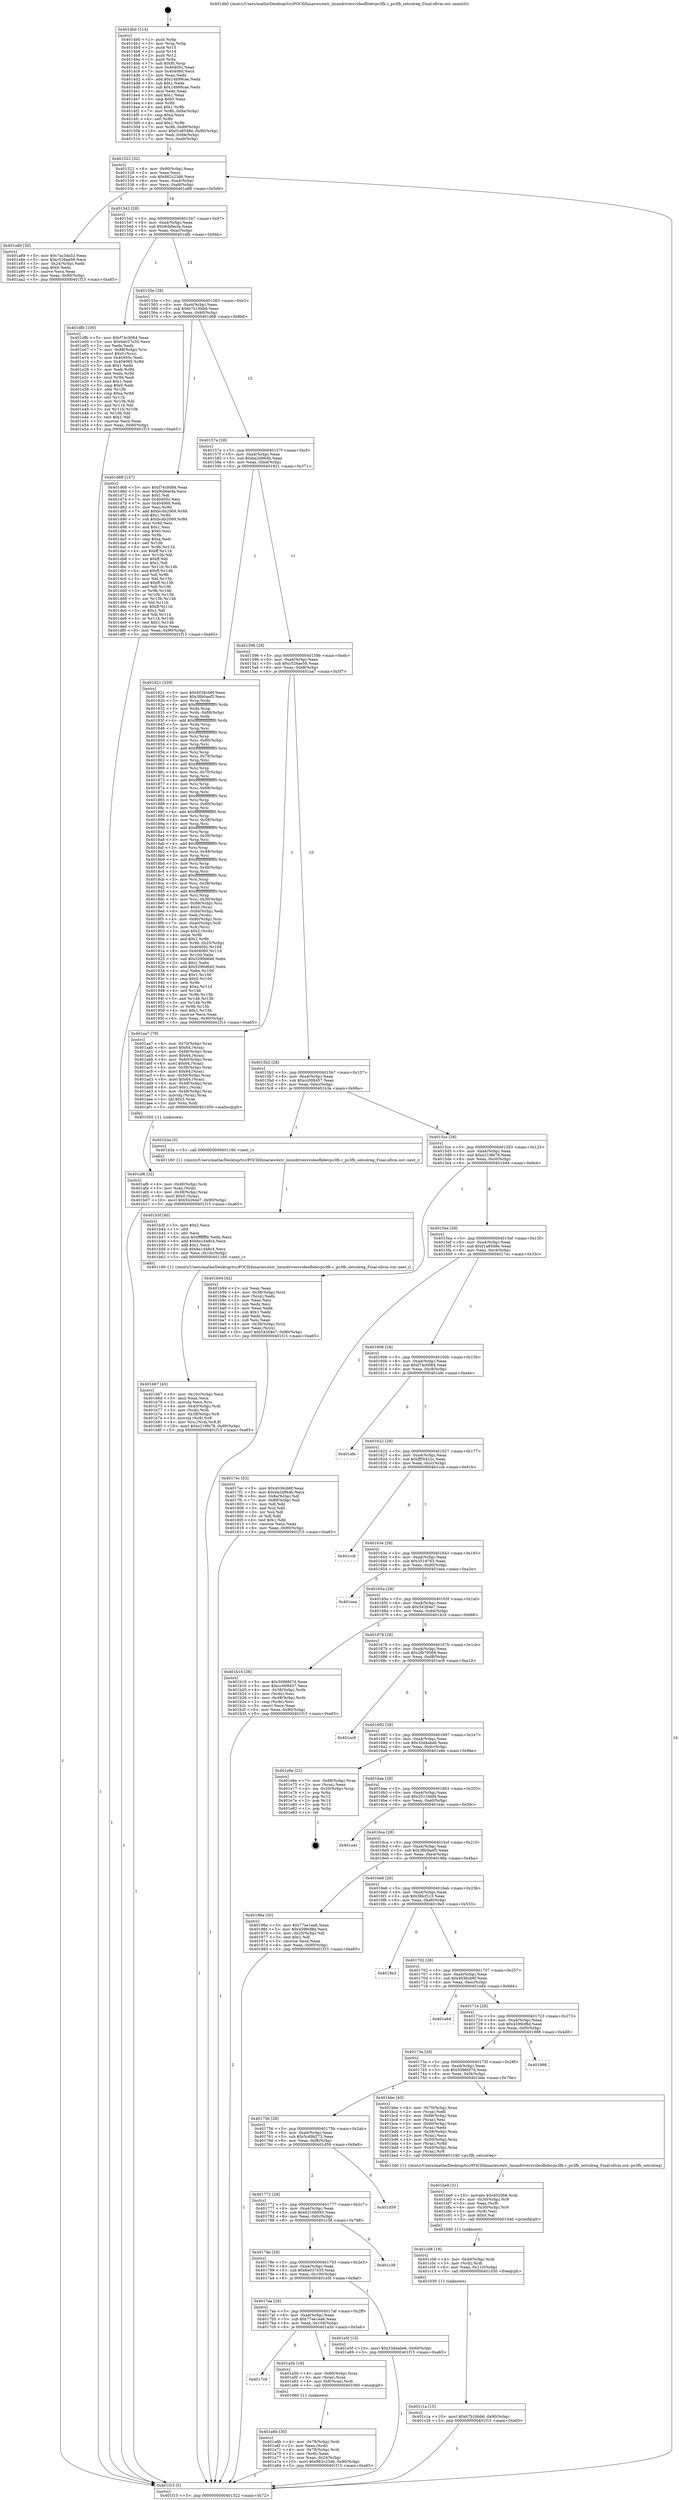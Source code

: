 digraph "0x4014b0" {
  label = "0x4014b0 (/mnt/c/Users/mathe/Desktop/tcc/POCII/binaries/extr_linuxdriversvideofbdevps3fb.c_ps3fb_setcolreg_Final-ollvm.out::main(0))"
  labelloc = "t"
  node[shape=record]

  Entry [label="",width=0.3,height=0.3,shape=circle,fillcolor=black,style=filled]
  "0x401522" [label="{
     0x401522 [32]\l
     | [instrs]\l
     &nbsp;&nbsp;0x401522 \<+6\>: mov -0x90(%rbp),%eax\l
     &nbsp;&nbsp;0x401528 \<+2\>: mov %eax,%ecx\l
     &nbsp;&nbsp;0x40152a \<+6\>: sub $0x862c23d6,%ecx\l
     &nbsp;&nbsp;0x401530 \<+6\>: mov %eax,-0xa4(%rbp)\l
     &nbsp;&nbsp;0x401536 \<+6\>: mov %ecx,-0xa8(%rbp)\l
     &nbsp;&nbsp;0x40153c \<+6\>: je 0000000000401a89 \<main+0x5d9\>\l
  }"]
  "0x401a89" [label="{
     0x401a89 [30]\l
     | [instrs]\l
     &nbsp;&nbsp;0x401a89 \<+5\>: mov $0x7ac3da53,%eax\l
     &nbsp;&nbsp;0x401a8e \<+5\>: mov $0xc526ae58,%ecx\l
     &nbsp;&nbsp;0x401a93 \<+3\>: mov -0x24(%rbp),%edx\l
     &nbsp;&nbsp;0x401a96 \<+3\>: cmp $0x0,%edx\l
     &nbsp;&nbsp;0x401a99 \<+3\>: cmove %ecx,%eax\l
     &nbsp;&nbsp;0x401a9c \<+6\>: mov %eax,-0x90(%rbp)\l
     &nbsp;&nbsp;0x401aa2 \<+5\>: jmp 0000000000401f15 \<main+0xa65\>\l
  }"]
  "0x401542" [label="{
     0x401542 [28]\l
     | [instrs]\l
     &nbsp;&nbsp;0x401542 \<+5\>: jmp 0000000000401547 \<main+0x97\>\l
     &nbsp;&nbsp;0x401547 \<+6\>: mov -0xa4(%rbp),%eax\l
     &nbsp;&nbsp;0x40154d \<+5\>: sub $0x9cb6ecfa,%eax\l
     &nbsp;&nbsp;0x401552 \<+6\>: mov %eax,-0xac(%rbp)\l
     &nbsp;&nbsp;0x401558 \<+6\>: je 0000000000401dfb \<main+0x94b\>\l
  }"]
  Exit [label="",width=0.3,height=0.3,shape=circle,fillcolor=black,style=filled,peripheries=2]
  "0x401dfb" [label="{
     0x401dfb [100]\l
     | [instrs]\l
     &nbsp;&nbsp;0x401dfb \<+5\>: mov $0xf74c0084,%eax\l
     &nbsp;&nbsp;0x401e00 \<+5\>: mov $0x6e037e35,%ecx\l
     &nbsp;&nbsp;0x401e05 \<+2\>: xor %edx,%edx\l
     &nbsp;&nbsp;0x401e07 \<+7\>: mov -0x88(%rbp),%rsi\l
     &nbsp;&nbsp;0x401e0e \<+6\>: movl $0x0,(%rsi)\l
     &nbsp;&nbsp;0x401e14 \<+7\>: mov 0x40405c,%edi\l
     &nbsp;&nbsp;0x401e1b \<+8\>: mov 0x404060,%r8d\l
     &nbsp;&nbsp;0x401e23 \<+3\>: sub $0x1,%edx\l
     &nbsp;&nbsp;0x401e26 \<+3\>: mov %edi,%r9d\l
     &nbsp;&nbsp;0x401e29 \<+3\>: add %edx,%r9d\l
     &nbsp;&nbsp;0x401e2c \<+4\>: imul %r9d,%edi\l
     &nbsp;&nbsp;0x401e30 \<+3\>: and $0x1,%edi\l
     &nbsp;&nbsp;0x401e33 \<+3\>: cmp $0x0,%edi\l
     &nbsp;&nbsp;0x401e36 \<+4\>: sete %r10b\l
     &nbsp;&nbsp;0x401e3a \<+4\>: cmp $0xa,%r8d\l
     &nbsp;&nbsp;0x401e3e \<+4\>: setl %r11b\l
     &nbsp;&nbsp;0x401e42 \<+3\>: mov %r10b,%bl\l
     &nbsp;&nbsp;0x401e45 \<+3\>: and %r11b,%bl\l
     &nbsp;&nbsp;0x401e48 \<+3\>: xor %r11b,%r10b\l
     &nbsp;&nbsp;0x401e4b \<+3\>: or %r10b,%bl\l
     &nbsp;&nbsp;0x401e4e \<+3\>: test $0x1,%bl\l
     &nbsp;&nbsp;0x401e51 \<+3\>: cmovne %ecx,%eax\l
     &nbsp;&nbsp;0x401e54 \<+6\>: mov %eax,-0x90(%rbp)\l
     &nbsp;&nbsp;0x401e5a \<+5\>: jmp 0000000000401f15 \<main+0xa65\>\l
  }"]
  "0x40155e" [label="{
     0x40155e [28]\l
     | [instrs]\l
     &nbsp;&nbsp;0x40155e \<+5\>: jmp 0000000000401563 \<main+0xb3\>\l
     &nbsp;&nbsp;0x401563 \<+6\>: mov -0xa4(%rbp),%eax\l
     &nbsp;&nbsp;0x401569 \<+5\>: sub $0xb7b16bb6,%eax\l
     &nbsp;&nbsp;0x40156e \<+6\>: mov %eax,-0xb0(%rbp)\l
     &nbsp;&nbsp;0x401574 \<+6\>: je 0000000000401d68 \<main+0x8b8\>\l
  }"]
  "0x401c1a" [label="{
     0x401c1a [15]\l
     | [instrs]\l
     &nbsp;&nbsp;0x401c1a \<+10\>: movl $0xb7b16bb6,-0x90(%rbp)\l
     &nbsp;&nbsp;0x401c24 \<+5\>: jmp 0000000000401f15 \<main+0xa65\>\l
  }"]
  "0x401d68" [label="{
     0x401d68 [147]\l
     | [instrs]\l
     &nbsp;&nbsp;0x401d68 \<+5\>: mov $0xf74c0084,%eax\l
     &nbsp;&nbsp;0x401d6d \<+5\>: mov $0x9cb6ecfa,%ecx\l
     &nbsp;&nbsp;0x401d72 \<+2\>: mov $0x1,%dl\l
     &nbsp;&nbsp;0x401d74 \<+7\>: mov 0x40405c,%esi\l
     &nbsp;&nbsp;0x401d7b \<+7\>: mov 0x404060,%edi\l
     &nbsp;&nbsp;0x401d82 \<+3\>: mov %esi,%r8d\l
     &nbsp;&nbsp;0x401d85 \<+7\>: add $0xbc4b2069,%r8d\l
     &nbsp;&nbsp;0x401d8c \<+4\>: sub $0x1,%r8d\l
     &nbsp;&nbsp;0x401d90 \<+7\>: sub $0xbc4b2069,%r8d\l
     &nbsp;&nbsp;0x401d97 \<+4\>: imul %r8d,%esi\l
     &nbsp;&nbsp;0x401d9b \<+3\>: and $0x1,%esi\l
     &nbsp;&nbsp;0x401d9e \<+3\>: cmp $0x0,%esi\l
     &nbsp;&nbsp;0x401da1 \<+4\>: sete %r9b\l
     &nbsp;&nbsp;0x401da5 \<+3\>: cmp $0xa,%edi\l
     &nbsp;&nbsp;0x401da8 \<+4\>: setl %r10b\l
     &nbsp;&nbsp;0x401dac \<+3\>: mov %r9b,%r11b\l
     &nbsp;&nbsp;0x401daf \<+4\>: xor $0xff,%r11b\l
     &nbsp;&nbsp;0x401db3 \<+3\>: mov %r10b,%bl\l
     &nbsp;&nbsp;0x401db6 \<+3\>: xor $0xff,%bl\l
     &nbsp;&nbsp;0x401db9 \<+3\>: xor $0x1,%dl\l
     &nbsp;&nbsp;0x401dbc \<+3\>: mov %r11b,%r14b\l
     &nbsp;&nbsp;0x401dbf \<+4\>: and $0xff,%r14b\l
     &nbsp;&nbsp;0x401dc3 \<+3\>: and %dl,%r9b\l
     &nbsp;&nbsp;0x401dc6 \<+3\>: mov %bl,%r15b\l
     &nbsp;&nbsp;0x401dc9 \<+4\>: and $0xff,%r15b\l
     &nbsp;&nbsp;0x401dcd \<+3\>: and %dl,%r10b\l
     &nbsp;&nbsp;0x401dd0 \<+3\>: or %r9b,%r14b\l
     &nbsp;&nbsp;0x401dd3 \<+3\>: or %r10b,%r15b\l
     &nbsp;&nbsp;0x401dd6 \<+3\>: xor %r15b,%r14b\l
     &nbsp;&nbsp;0x401dd9 \<+3\>: or %bl,%r11b\l
     &nbsp;&nbsp;0x401ddc \<+4\>: xor $0xff,%r11b\l
     &nbsp;&nbsp;0x401de0 \<+3\>: or $0x1,%dl\l
     &nbsp;&nbsp;0x401de3 \<+3\>: and %dl,%r11b\l
     &nbsp;&nbsp;0x401de6 \<+3\>: or %r11b,%r14b\l
     &nbsp;&nbsp;0x401de9 \<+4\>: test $0x1,%r14b\l
     &nbsp;&nbsp;0x401ded \<+3\>: cmovne %ecx,%eax\l
     &nbsp;&nbsp;0x401df0 \<+6\>: mov %eax,-0x90(%rbp)\l
     &nbsp;&nbsp;0x401df6 \<+5\>: jmp 0000000000401f15 \<main+0xa65\>\l
  }"]
  "0x40157a" [label="{
     0x40157a [28]\l
     | [instrs]\l
     &nbsp;&nbsp;0x40157a \<+5\>: jmp 000000000040157f \<main+0xcf\>\l
     &nbsp;&nbsp;0x40157f \<+6\>: mov -0xa4(%rbp),%eax\l
     &nbsp;&nbsp;0x401585 \<+5\>: sub $0xba2d964b,%eax\l
     &nbsp;&nbsp;0x40158a \<+6\>: mov %eax,-0xb4(%rbp)\l
     &nbsp;&nbsp;0x401590 \<+6\>: je 0000000000401821 \<main+0x371\>\l
  }"]
  "0x401c08" [label="{
     0x401c08 [18]\l
     | [instrs]\l
     &nbsp;&nbsp;0x401c08 \<+4\>: mov -0x40(%rbp),%rdi\l
     &nbsp;&nbsp;0x401c0c \<+3\>: mov (%rdi),%rdi\l
     &nbsp;&nbsp;0x401c0f \<+6\>: mov %eax,-0x110(%rbp)\l
     &nbsp;&nbsp;0x401c15 \<+5\>: call 0000000000401030 \<free@plt\>\l
     | [calls]\l
     &nbsp;&nbsp;0x401030 \{1\} (unknown)\l
  }"]
  "0x401821" [label="{
     0x401821 [329]\l
     | [instrs]\l
     &nbsp;&nbsp;0x401821 \<+5\>: mov $0x4036cb6f,%eax\l
     &nbsp;&nbsp;0x401826 \<+5\>: mov $0x38b0aef5,%ecx\l
     &nbsp;&nbsp;0x40182b \<+3\>: mov %rsp,%rdx\l
     &nbsp;&nbsp;0x40182e \<+4\>: add $0xfffffffffffffff0,%rdx\l
     &nbsp;&nbsp;0x401832 \<+3\>: mov %rdx,%rsp\l
     &nbsp;&nbsp;0x401835 \<+7\>: mov %rdx,-0x88(%rbp)\l
     &nbsp;&nbsp;0x40183c \<+3\>: mov %rsp,%rdx\l
     &nbsp;&nbsp;0x40183f \<+4\>: add $0xfffffffffffffff0,%rdx\l
     &nbsp;&nbsp;0x401843 \<+3\>: mov %rdx,%rsp\l
     &nbsp;&nbsp;0x401846 \<+3\>: mov %rsp,%rsi\l
     &nbsp;&nbsp;0x401849 \<+4\>: add $0xfffffffffffffff0,%rsi\l
     &nbsp;&nbsp;0x40184d \<+3\>: mov %rsi,%rsp\l
     &nbsp;&nbsp;0x401850 \<+4\>: mov %rsi,-0x80(%rbp)\l
     &nbsp;&nbsp;0x401854 \<+3\>: mov %rsp,%rsi\l
     &nbsp;&nbsp;0x401857 \<+4\>: add $0xfffffffffffffff0,%rsi\l
     &nbsp;&nbsp;0x40185b \<+3\>: mov %rsi,%rsp\l
     &nbsp;&nbsp;0x40185e \<+4\>: mov %rsi,-0x78(%rbp)\l
     &nbsp;&nbsp;0x401862 \<+3\>: mov %rsp,%rsi\l
     &nbsp;&nbsp;0x401865 \<+4\>: add $0xfffffffffffffff0,%rsi\l
     &nbsp;&nbsp;0x401869 \<+3\>: mov %rsi,%rsp\l
     &nbsp;&nbsp;0x40186c \<+4\>: mov %rsi,-0x70(%rbp)\l
     &nbsp;&nbsp;0x401870 \<+3\>: mov %rsp,%rsi\l
     &nbsp;&nbsp;0x401873 \<+4\>: add $0xfffffffffffffff0,%rsi\l
     &nbsp;&nbsp;0x401877 \<+3\>: mov %rsi,%rsp\l
     &nbsp;&nbsp;0x40187a \<+4\>: mov %rsi,-0x68(%rbp)\l
     &nbsp;&nbsp;0x40187e \<+3\>: mov %rsp,%rsi\l
     &nbsp;&nbsp;0x401881 \<+4\>: add $0xfffffffffffffff0,%rsi\l
     &nbsp;&nbsp;0x401885 \<+3\>: mov %rsi,%rsp\l
     &nbsp;&nbsp;0x401888 \<+4\>: mov %rsi,-0x60(%rbp)\l
     &nbsp;&nbsp;0x40188c \<+3\>: mov %rsp,%rsi\l
     &nbsp;&nbsp;0x40188f \<+4\>: add $0xfffffffffffffff0,%rsi\l
     &nbsp;&nbsp;0x401893 \<+3\>: mov %rsi,%rsp\l
     &nbsp;&nbsp;0x401896 \<+4\>: mov %rsi,-0x58(%rbp)\l
     &nbsp;&nbsp;0x40189a \<+3\>: mov %rsp,%rsi\l
     &nbsp;&nbsp;0x40189d \<+4\>: add $0xfffffffffffffff0,%rsi\l
     &nbsp;&nbsp;0x4018a1 \<+3\>: mov %rsi,%rsp\l
     &nbsp;&nbsp;0x4018a4 \<+4\>: mov %rsi,-0x50(%rbp)\l
     &nbsp;&nbsp;0x4018a8 \<+3\>: mov %rsp,%rsi\l
     &nbsp;&nbsp;0x4018ab \<+4\>: add $0xfffffffffffffff0,%rsi\l
     &nbsp;&nbsp;0x4018af \<+3\>: mov %rsi,%rsp\l
     &nbsp;&nbsp;0x4018b2 \<+4\>: mov %rsi,-0x48(%rbp)\l
     &nbsp;&nbsp;0x4018b6 \<+3\>: mov %rsp,%rsi\l
     &nbsp;&nbsp;0x4018b9 \<+4\>: add $0xfffffffffffffff0,%rsi\l
     &nbsp;&nbsp;0x4018bd \<+3\>: mov %rsi,%rsp\l
     &nbsp;&nbsp;0x4018c0 \<+4\>: mov %rsi,-0x40(%rbp)\l
     &nbsp;&nbsp;0x4018c4 \<+3\>: mov %rsp,%rsi\l
     &nbsp;&nbsp;0x4018c7 \<+4\>: add $0xfffffffffffffff0,%rsi\l
     &nbsp;&nbsp;0x4018cb \<+3\>: mov %rsi,%rsp\l
     &nbsp;&nbsp;0x4018ce \<+4\>: mov %rsi,-0x38(%rbp)\l
     &nbsp;&nbsp;0x4018d2 \<+3\>: mov %rsp,%rsi\l
     &nbsp;&nbsp;0x4018d5 \<+4\>: add $0xfffffffffffffff0,%rsi\l
     &nbsp;&nbsp;0x4018d9 \<+3\>: mov %rsi,%rsp\l
     &nbsp;&nbsp;0x4018dc \<+4\>: mov %rsi,-0x30(%rbp)\l
     &nbsp;&nbsp;0x4018e0 \<+7\>: mov -0x88(%rbp),%rsi\l
     &nbsp;&nbsp;0x4018e7 \<+6\>: movl $0x0,(%rsi)\l
     &nbsp;&nbsp;0x4018ed \<+6\>: mov -0x94(%rbp),%edi\l
     &nbsp;&nbsp;0x4018f3 \<+2\>: mov %edi,(%rdx)\l
     &nbsp;&nbsp;0x4018f5 \<+4\>: mov -0x80(%rbp),%rsi\l
     &nbsp;&nbsp;0x4018f9 \<+7\>: mov -0xa0(%rbp),%r8\l
     &nbsp;&nbsp;0x401900 \<+3\>: mov %r8,(%rsi)\l
     &nbsp;&nbsp;0x401903 \<+3\>: cmpl $0x2,(%rdx)\l
     &nbsp;&nbsp;0x401906 \<+4\>: setne %r9b\l
     &nbsp;&nbsp;0x40190a \<+4\>: and $0x1,%r9b\l
     &nbsp;&nbsp;0x40190e \<+4\>: mov %r9b,-0x25(%rbp)\l
     &nbsp;&nbsp;0x401912 \<+8\>: mov 0x40405c,%r10d\l
     &nbsp;&nbsp;0x40191a \<+8\>: mov 0x404060,%r11d\l
     &nbsp;&nbsp;0x401922 \<+3\>: mov %r10d,%ebx\l
     &nbsp;&nbsp;0x401925 \<+6\>: sub $0x5290d640,%ebx\l
     &nbsp;&nbsp;0x40192b \<+3\>: sub $0x1,%ebx\l
     &nbsp;&nbsp;0x40192e \<+6\>: add $0x5290d640,%ebx\l
     &nbsp;&nbsp;0x401934 \<+4\>: imul %ebx,%r10d\l
     &nbsp;&nbsp;0x401938 \<+4\>: and $0x1,%r10d\l
     &nbsp;&nbsp;0x40193c \<+4\>: cmp $0x0,%r10d\l
     &nbsp;&nbsp;0x401940 \<+4\>: sete %r9b\l
     &nbsp;&nbsp;0x401944 \<+4\>: cmp $0xa,%r11d\l
     &nbsp;&nbsp;0x401948 \<+4\>: setl %r14b\l
     &nbsp;&nbsp;0x40194c \<+3\>: mov %r9b,%r15b\l
     &nbsp;&nbsp;0x40194f \<+3\>: and %r14b,%r15b\l
     &nbsp;&nbsp;0x401952 \<+3\>: xor %r14b,%r9b\l
     &nbsp;&nbsp;0x401955 \<+3\>: or %r9b,%r15b\l
     &nbsp;&nbsp;0x401958 \<+4\>: test $0x1,%r15b\l
     &nbsp;&nbsp;0x40195c \<+3\>: cmovne %ecx,%eax\l
     &nbsp;&nbsp;0x40195f \<+6\>: mov %eax,-0x90(%rbp)\l
     &nbsp;&nbsp;0x401965 \<+5\>: jmp 0000000000401f15 \<main+0xa65\>\l
  }"]
  "0x401596" [label="{
     0x401596 [28]\l
     | [instrs]\l
     &nbsp;&nbsp;0x401596 \<+5\>: jmp 000000000040159b \<main+0xeb\>\l
     &nbsp;&nbsp;0x40159b \<+6\>: mov -0xa4(%rbp),%eax\l
     &nbsp;&nbsp;0x4015a1 \<+5\>: sub $0xc526ae58,%eax\l
     &nbsp;&nbsp;0x4015a6 \<+6\>: mov %eax,-0xb8(%rbp)\l
     &nbsp;&nbsp;0x4015ac \<+6\>: je 0000000000401aa7 \<main+0x5f7\>\l
  }"]
  "0x401be9" [label="{
     0x401be9 [31]\l
     | [instrs]\l
     &nbsp;&nbsp;0x401be9 \<+10\>: movabs $0x4020b6,%rdi\l
     &nbsp;&nbsp;0x401bf3 \<+4\>: mov -0x30(%rbp),%r9\l
     &nbsp;&nbsp;0x401bf7 \<+3\>: mov %eax,(%r9)\l
     &nbsp;&nbsp;0x401bfa \<+4\>: mov -0x30(%rbp),%r9\l
     &nbsp;&nbsp;0x401bfe \<+3\>: mov (%r9),%esi\l
     &nbsp;&nbsp;0x401c01 \<+2\>: mov $0x0,%al\l
     &nbsp;&nbsp;0x401c03 \<+5\>: call 0000000000401040 \<printf@plt\>\l
     | [calls]\l
     &nbsp;&nbsp;0x401040 \{1\} (unknown)\l
  }"]
  "0x401aa7" [label="{
     0x401aa7 [79]\l
     | [instrs]\l
     &nbsp;&nbsp;0x401aa7 \<+4\>: mov -0x70(%rbp),%rax\l
     &nbsp;&nbsp;0x401aab \<+6\>: movl $0x64,(%rax)\l
     &nbsp;&nbsp;0x401ab1 \<+4\>: mov -0x68(%rbp),%rax\l
     &nbsp;&nbsp;0x401ab5 \<+6\>: movl $0x64,(%rax)\l
     &nbsp;&nbsp;0x401abb \<+4\>: mov -0x60(%rbp),%rax\l
     &nbsp;&nbsp;0x401abf \<+6\>: movl $0x64,(%rax)\l
     &nbsp;&nbsp;0x401ac5 \<+4\>: mov -0x58(%rbp),%rax\l
     &nbsp;&nbsp;0x401ac9 \<+6\>: movl $0x64,(%rax)\l
     &nbsp;&nbsp;0x401acf \<+4\>: mov -0x50(%rbp),%rax\l
     &nbsp;&nbsp;0x401ad3 \<+6\>: movl $0x64,(%rax)\l
     &nbsp;&nbsp;0x401ad9 \<+4\>: mov -0x48(%rbp),%rax\l
     &nbsp;&nbsp;0x401add \<+6\>: movl $0x1,(%rax)\l
     &nbsp;&nbsp;0x401ae3 \<+4\>: mov -0x48(%rbp),%rax\l
     &nbsp;&nbsp;0x401ae7 \<+3\>: movslq (%rax),%rax\l
     &nbsp;&nbsp;0x401aea \<+4\>: shl $0x3,%rax\l
     &nbsp;&nbsp;0x401aee \<+3\>: mov %rax,%rdi\l
     &nbsp;&nbsp;0x401af1 \<+5\>: call 0000000000401050 \<malloc@plt\>\l
     | [calls]\l
     &nbsp;&nbsp;0x401050 \{1\} (unknown)\l
  }"]
  "0x4015b2" [label="{
     0x4015b2 [28]\l
     | [instrs]\l
     &nbsp;&nbsp;0x4015b2 \<+5\>: jmp 00000000004015b7 \<main+0x107\>\l
     &nbsp;&nbsp;0x4015b7 \<+6\>: mov -0xa4(%rbp),%eax\l
     &nbsp;&nbsp;0x4015bd \<+5\>: sub $0xcc008457,%eax\l
     &nbsp;&nbsp;0x4015c2 \<+6\>: mov %eax,-0xbc(%rbp)\l
     &nbsp;&nbsp;0x4015c8 \<+6\>: je 0000000000401b3a \<main+0x68a\>\l
  }"]
  "0x401b67" [label="{
     0x401b67 [45]\l
     | [instrs]\l
     &nbsp;&nbsp;0x401b67 \<+6\>: mov -0x10c(%rbp),%ecx\l
     &nbsp;&nbsp;0x401b6d \<+3\>: imul %eax,%ecx\l
     &nbsp;&nbsp;0x401b70 \<+3\>: movslq %ecx,%rsi\l
     &nbsp;&nbsp;0x401b73 \<+4\>: mov -0x40(%rbp),%rdi\l
     &nbsp;&nbsp;0x401b77 \<+3\>: mov (%rdi),%rdi\l
     &nbsp;&nbsp;0x401b7a \<+4\>: mov -0x38(%rbp),%r8\l
     &nbsp;&nbsp;0x401b7e \<+3\>: movslq (%r8),%r8\l
     &nbsp;&nbsp;0x401b81 \<+4\>: mov %rsi,(%rdi,%r8,8)\l
     &nbsp;&nbsp;0x401b85 \<+10\>: movl $0xe219fe78,-0x90(%rbp)\l
     &nbsp;&nbsp;0x401b8f \<+5\>: jmp 0000000000401f15 \<main+0xa65\>\l
  }"]
  "0x401b3a" [label="{
     0x401b3a [5]\l
     | [instrs]\l
     &nbsp;&nbsp;0x401b3a \<+5\>: call 0000000000401160 \<next_i\>\l
     | [calls]\l
     &nbsp;&nbsp;0x401160 \{1\} (/mnt/c/Users/mathe/Desktop/tcc/POCII/binaries/extr_linuxdriversvideofbdevps3fb.c_ps3fb_setcolreg_Final-ollvm.out::next_i)\l
  }"]
  "0x4015ce" [label="{
     0x4015ce [28]\l
     | [instrs]\l
     &nbsp;&nbsp;0x4015ce \<+5\>: jmp 00000000004015d3 \<main+0x123\>\l
     &nbsp;&nbsp;0x4015d3 \<+6\>: mov -0xa4(%rbp),%eax\l
     &nbsp;&nbsp;0x4015d9 \<+5\>: sub $0xe219fe78,%eax\l
     &nbsp;&nbsp;0x4015de \<+6\>: mov %eax,-0xc0(%rbp)\l
     &nbsp;&nbsp;0x4015e4 \<+6\>: je 0000000000401b94 \<main+0x6e4\>\l
  }"]
  "0x401b3f" [label="{
     0x401b3f [40]\l
     | [instrs]\l
     &nbsp;&nbsp;0x401b3f \<+5\>: mov $0x2,%ecx\l
     &nbsp;&nbsp;0x401b44 \<+1\>: cltd\l
     &nbsp;&nbsp;0x401b45 \<+2\>: idiv %ecx\l
     &nbsp;&nbsp;0x401b47 \<+6\>: imul $0xfffffffe,%edx,%ecx\l
     &nbsp;&nbsp;0x401b4d \<+6\>: add $0x8a1448c4,%ecx\l
     &nbsp;&nbsp;0x401b53 \<+3\>: add $0x1,%ecx\l
     &nbsp;&nbsp;0x401b56 \<+6\>: sub $0x8a1448c4,%ecx\l
     &nbsp;&nbsp;0x401b5c \<+6\>: mov %ecx,-0x10c(%rbp)\l
     &nbsp;&nbsp;0x401b62 \<+5\>: call 0000000000401160 \<next_i\>\l
     | [calls]\l
     &nbsp;&nbsp;0x401160 \{1\} (/mnt/c/Users/mathe/Desktop/tcc/POCII/binaries/extr_linuxdriversvideofbdevps3fb.c_ps3fb_setcolreg_Final-ollvm.out::next_i)\l
  }"]
  "0x401b94" [label="{
     0x401b94 [42]\l
     | [instrs]\l
     &nbsp;&nbsp;0x401b94 \<+2\>: xor %eax,%eax\l
     &nbsp;&nbsp;0x401b96 \<+4\>: mov -0x38(%rbp),%rcx\l
     &nbsp;&nbsp;0x401b9a \<+2\>: mov (%rcx),%edx\l
     &nbsp;&nbsp;0x401b9c \<+2\>: mov %eax,%esi\l
     &nbsp;&nbsp;0x401b9e \<+2\>: sub %edx,%esi\l
     &nbsp;&nbsp;0x401ba0 \<+2\>: mov %eax,%edx\l
     &nbsp;&nbsp;0x401ba2 \<+3\>: sub $0x1,%edx\l
     &nbsp;&nbsp;0x401ba5 \<+2\>: add %edx,%esi\l
     &nbsp;&nbsp;0x401ba7 \<+2\>: sub %esi,%eax\l
     &nbsp;&nbsp;0x401ba9 \<+4\>: mov -0x38(%rbp),%rcx\l
     &nbsp;&nbsp;0x401bad \<+2\>: mov %eax,(%rcx)\l
     &nbsp;&nbsp;0x401baf \<+10\>: movl $0x54264e7,-0x90(%rbp)\l
     &nbsp;&nbsp;0x401bb9 \<+5\>: jmp 0000000000401f15 \<main+0xa65\>\l
  }"]
  "0x4015ea" [label="{
     0x4015ea [28]\l
     | [instrs]\l
     &nbsp;&nbsp;0x4015ea \<+5\>: jmp 00000000004015ef \<main+0x13f\>\l
     &nbsp;&nbsp;0x4015ef \<+6\>: mov -0xa4(%rbp),%eax\l
     &nbsp;&nbsp;0x4015f5 \<+5\>: sub $0xf1a8548e,%eax\l
     &nbsp;&nbsp;0x4015fa \<+6\>: mov %eax,-0xc4(%rbp)\l
     &nbsp;&nbsp;0x401600 \<+6\>: je 00000000004017ec \<main+0x33c\>\l
  }"]
  "0x401af6" [label="{
     0x401af6 [32]\l
     | [instrs]\l
     &nbsp;&nbsp;0x401af6 \<+4\>: mov -0x40(%rbp),%rdi\l
     &nbsp;&nbsp;0x401afa \<+3\>: mov %rax,(%rdi)\l
     &nbsp;&nbsp;0x401afd \<+4\>: mov -0x38(%rbp),%rax\l
     &nbsp;&nbsp;0x401b01 \<+6\>: movl $0x0,(%rax)\l
     &nbsp;&nbsp;0x401b07 \<+10\>: movl $0x54264e7,-0x90(%rbp)\l
     &nbsp;&nbsp;0x401b11 \<+5\>: jmp 0000000000401f15 \<main+0xa65\>\l
  }"]
  "0x4017ec" [label="{
     0x4017ec [53]\l
     | [instrs]\l
     &nbsp;&nbsp;0x4017ec \<+5\>: mov $0x4036cb6f,%eax\l
     &nbsp;&nbsp;0x4017f1 \<+5\>: mov $0xba2d964b,%ecx\l
     &nbsp;&nbsp;0x4017f6 \<+6\>: mov -0x8a(%rbp),%dl\l
     &nbsp;&nbsp;0x4017fc \<+7\>: mov -0x89(%rbp),%sil\l
     &nbsp;&nbsp;0x401803 \<+3\>: mov %dl,%dil\l
     &nbsp;&nbsp;0x401806 \<+3\>: and %sil,%dil\l
     &nbsp;&nbsp;0x401809 \<+3\>: xor %sil,%dl\l
     &nbsp;&nbsp;0x40180c \<+3\>: or %dl,%dil\l
     &nbsp;&nbsp;0x40180f \<+4\>: test $0x1,%dil\l
     &nbsp;&nbsp;0x401813 \<+3\>: cmovne %ecx,%eax\l
     &nbsp;&nbsp;0x401816 \<+6\>: mov %eax,-0x90(%rbp)\l
     &nbsp;&nbsp;0x40181c \<+5\>: jmp 0000000000401f15 \<main+0xa65\>\l
  }"]
  "0x401606" [label="{
     0x401606 [28]\l
     | [instrs]\l
     &nbsp;&nbsp;0x401606 \<+5\>: jmp 000000000040160b \<main+0x15b\>\l
     &nbsp;&nbsp;0x40160b \<+6\>: mov -0xa4(%rbp),%eax\l
     &nbsp;&nbsp;0x401611 \<+5\>: sub $0xf74c0084,%eax\l
     &nbsp;&nbsp;0x401616 \<+6\>: mov %eax,-0xc8(%rbp)\l
     &nbsp;&nbsp;0x40161c \<+6\>: je 0000000000401efe \<main+0xa4e\>\l
  }"]
  "0x401f15" [label="{
     0x401f15 [5]\l
     | [instrs]\l
     &nbsp;&nbsp;0x401f15 \<+5\>: jmp 0000000000401522 \<main+0x72\>\l
  }"]
  "0x4014b0" [label="{
     0x4014b0 [114]\l
     | [instrs]\l
     &nbsp;&nbsp;0x4014b0 \<+1\>: push %rbp\l
     &nbsp;&nbsp;0x4014b1 \<+3\>: mov %rsp,%rbp\l
     &nbsp;&nbsp;0x4014b4 \<+2\>: push %r15\l
     &nbsp;&nbsp;0x4014b6 \<+2\>: push %r14\l
     &nbsp;&nbsp;0x4014b8 \<+2\>: push %r12\l
     &nbsp;&nbsp;0x4014ba \<+1\>: push %rbx\l
     &nbsp;&nbsp;0x4014bb \<+7\>: sub $0xf0,%rsp\l
     &nbsp;&nbsp;0x4014c2 \<+7\>: mov 0x40405c,%eax\l
     &nbsp;&nbsp;0x4014c9 \<+7\>: mov 0x404060,%ecx\l
     &nbsp;&nbsp;0x4014d0 \<+2\>: mov %eax,%edx\l
     &nbsp;&nbsp;0x4014d2 \<+6\>: add $0x14b99cae,%edx\l
     &nbsp;&nbsp;0x4014d8 \<+3\>: sub $0x1,%edx\l
     &nbsp;&nbsp;0x4014db \<+6\>: sub $0x14b99cae,%edx\l
     &nbsp;&nbsp;0x4014e1 \<+3\>: imul %edx,%eax\l
     &nbsp;&nbsp;0x4014e4 \<+3\>: and $0x1,%eax\l
     &nbsp;&nbsp;0x4014e7 \<+3\>: cmp $0x0,%eax\l
     &nbsp;&nbsp;0x4014ea \<+4\>: sete %r8b\l
     &nbsp;&nbsp;0x4014ee \<+4\>: and $0x1,%r8b\l
     &nbsp;&nbsp;0x4014f2 \<+7\>: mov %r8b,-0x8a(%rbp)\l
     &nbsp;&nbsp;0x4014f9 \<+3\>: cmp $0xa,%ecx\l
     &nbsp;&nbsp;0x4014fc \<+4\>: setl %r8b\l
     &nbsp;&nbsp;0x401500 \<+4\>: and $0x1,%r8b\l
     &nbsp;&nbsp;0x401504 \<+7\>: mov %r8b,-0x89(%rbp)\l
     &nbsp;&nbsp;0x40150b \<+10\>: movl $0xf1a8548e,-0x90(%rbp)\l
     &nbsp;&nbsp;0x401515 \<+6\>: mov %edi,-0x94(%rbp)\l
     &nbsp;&nbsp;0x40151b \<+7\>: mov %rsi,-0xa0(%rbp)\l
  }"]
  "0x401a6b" [label="{
     0x401a6b [30]\l
     | [instrs]\l
     &nbsp;&nbsp;0x401a6b \<+4\>: mov -0x78(%rbp),%rdi\l
     &nbsp;&nbsp;0x401a6f \<+2\>: mov %eax,(%rdi)\l
     &nbsp;&nbsp;0x401a71 \<+4\>: mov -0x78(%rbp),%rdi\l
     &nbsp;&nbsp;0x401a75 \<+2\>: mov (%rdi),%eax\l
     &nbsp;&nbsp;0x401a77 \<+3\>: mov %eax,-0x24(%rbp)\l
     &nbsp;&nbsp;0x401a7a \<+10\>: movl $0x862c23d6,-0x90(%rbp)\l
     &nbsp;&nbsp;0x401a84 \<+5\>: jmp 0000000000401f15 \<main+0xa65\>\l
  }"]
  "0x4017c6" [label="{
     0x4017c6\l
  }", style=dashed]
  "0x401efe" [label="{
     0x401efe\l
  }", style=dashed]
  "0x401622" [label="{
     0x401622 [28]\l
     | [instrs]\l
     &nbsp;&nbsp;0x401622 \<+5\>: jmp 0000000000401627 \<main+0x177\>\l
     &nbsp;&nbsp;0x401627 \<+6\>: mov -0xa4(%rbp),%eax\l
     &nbsp;&nbsp;0x40162d \<+5\>: sub $0xff50422c,%eax\l
     &nbsp;&nbsp;0x401632 \<+6\>: mov %eax,-0xcc(%rbp)\l
     &nbsp;&nbsp;0x401638 \<+6\>: je 0000000000401ccb \<main+0x81b\>\l
  }"]
  "0x401a5b" [label="{
     0x401a5b [16]\l
     | [instrs]\l
     &nbsp;&nbsp;0x401a5b \<+4\>: mov -0x80(%rbp),%rax\l
     &nbsp;&nbsp;0x401a5f \<+3\>: mov (%rax),%rax\l
     &nbsp;&nbsp;0x401a62 \<+4\>: mov 0x8(%rax),%rdi\l
     &nbsp;&nbsp;0x401a66 \<+5\>: call 0000000000401060 \<atoi@plt\>\l
     | [calls]\l
     &nbsp;&nbsp;0x401060 \{1\} (unknown)\l
  }"]
  "0x401ccb" [label="{
     0x401ccb\l
  }", style=dashed]
  "0x40163e" [label="{
     0x40163e [28]\l
     | [instrs]\l
     &nbsp;&nbsp;0x40163e \<+5\>: jmp 0000000000401643 \<main+0x193\>\l
     &nbsp;&nbsp;0x401643 \<+6\>: mov -0xa4(%rbp),%eax\l
     &nbsp;&nbsp;0x401649 \<+5\>: sub $0x3518763,%eax\l
     &nbsp;&nbsp;0x40164e \<+6\>: mov %eax,-0xd0(%rbp)\l
     &nbsp;&nbsp;0x401654 \<+6\>: je 0000000000401eea \<main+0xa3a\>\l
  }"]
  "0x4017aa" [label="{
     0x4017aa [28]\l
     | [instrs]\l
     &nbsp;&nbsp;0x4017aa \<+5\>: jmp 00000000004017af \<main+0x2ff\>\l
     &nbsp;&nbsp;0x4017af \<+6\>: mov -0xa4(%rbp),%eax\l
     &nbsp;&nbsp;0x4017b5 \<+5\>: sub $0x77ee1ea6,%eax\l
     &nbsp;&nbsp;0x4017ba \<+6\>: mov %eax,-0x104(%rbp)\l
     &nbsp;&nbsp;0x4017c0 \<+6\>: je 0000000000401a5b \<main+0x5ab\>\l
  }"]
  "0x401eea" [label="{
     0x401eea\l
  }", style=dashed]
  "0x40165a" [label="{
     0x40165a [28]\l
     | [instrs]\l
     &nbsp;&nbsp;0x40165a \<+5\>: jmp 000000000040165f \<main+0x1af\>\l
     &nbsp;&nbsp;0x40165f \<+6\>: mov -0xa4(%rbp),%eax\l
     &nbsp;&nbsp;0x401665 \<+5\>: sub $0x54264e7,%eax\l
     &nbsp;&nbsp;0x40166a \<+6\>: mov %eax,-0xd4(%rbp)\l
     &nbsp;&nbsp;0x401670 \<+6\>: je 0000000000401b16 \<main+0x666\>\l
  }"]
  "0x401e5f" [label="{
     0x401e5f [15]\l
     | [instrs]\l
     &nbsp;&nbsp;0x401e5f \<+10\>: movl $0x33d4abe6,-0x90(%rbp)\l
     &nbsp;&nbsp;0x401e69 \<+5\>: jmp 0000000000401f15 \<main+0xa65\>\l
  }"]
  "0x401b16" [label="{
     0x401b16 [36]\l
     | [instrs]\l
     &nbsp;&nbsp;0x401b16 \<+5\>: mov $0x5096fd7d,%eax\l
     &nbsp;&nbsp;0x401b1b \<+5\>: mov $0xcc008457,%ecx\l
     &nbsp;&nbsp;0x401b20 \<+4\>: mov -0x38(%rbp),%rdx\l
     &nbsp;&nbsp;0x401b24 \<+2\>: mov (%rdx),%esi\l
     &nbsp;&nbsp;0x401b26 \<+4\>: mov -0x48(%rbp),%rdx\l
     &nbsp;&nbsp;0x401b2a \<+2\>: cmp (%rdx),%esi\l
     &nbsp;&nbsp;0x401b2c \<+3\>: cmovl %ecx,%eax\l
     &nbsp;&nbsp;0x401b2f \<+6\>: mov %eax,-0x90(%rbp)\l
     &nbsp;&nbsp;0x401b35 \<+5\>: jmp 0000000000401f15 \<main+0xa65\>\l
  }"]
  "0x401676" [label="{
     0x401676 [28]\l
     | [instrs]\l
     &nbsp;&nbsp;0x401676 \<+5\>: jmp 000000000040167b \<main+0x1cb\>\l
     &nbsp;&nbsp;0x40167b \<+6\>: mov -0xa4(%rbp),%eax\l
     &nbsp;&nbsp;0x401681 \<+5\>: sub $0x2fb79569,%eax\l
     &nbsp;&nbsp;0x401686 \<+6\>: mov %eax,-0xd8(%rbp)\l
     &nbsp;&nbsp;0x40168c \<+6\>: je 0000000000401ec9 \<main+0xa19\>\l
  }"]
  "0x40178e" [label="{
     0x40178e [28]\l
     | [instrs]\l
     &nbsp;&nbsp;0x40178e \<+5\>: jmp 0000000000401793 \<main+0x2e3\>\l
     &nbsp;&nbsp;0x401793 \<+6\>: mov -0xa4(%rbp),%eax\l
     &nbsp;&nbsp;0x401799 \<+5\>: sub $0x6e037e35,%eax\l
     &nbsp;&nbsp;0x40179e \<+6\>: mov %eax,-0x100(%rbp)\l
     &nbsp;&nbsp;0x4017a4 \<+6\>: je 0000000000401e5f \<main+0x9af\>\l
  }"]
  "0x401ec9" [label="{
     0x401ec9\l
  }", style=dashed]
  "0x401692" [label="{
     0x401692 [28]\l
     | [instrs]\l
     &nbsp;&nbsp;0x401692 \<+5\>: jmp 0000000000401697 \<main+0x1e7\>\l
     &nbsp;&nbsp;0x401697 \<+6\>: mov -0xa4(%rbp),%eax\l
     &nbsp;&nbsp;0x40169d \<+5\>: sub $0x33d4abe6,%eax\l
     &nbsp;&nbsp;0x4016a2 \<+6\>: mov %eax,-0xdc(%rbp)\l
     &nbsp;&nbsp;0x4016a8 \<+6\>: je 0000000000401e6e \<main+0x9be\>\l
  }"]
  "0x401c38" [label="{
     0x401c38\l
  }", style=dashed]
  "0x401e6e" [label="{
     0x401e6e [22]\l
     | [instrs]\l
     &nbsp;&nbsp;0x401e6e \<+7\>: mov -0x88(%rbp),%rax\l
     &nbsp;&nbsp;0x401e75 \<+2\>: mov (%rax),%eax\l
     &nbsp;&nbsp;0x401e77 \<+4\>: lea -0x20(%rbp),%rsp\l
     &nbsp;&nbsp;0x401e7b \<+1\>: pop %rbx\l
     &nbsp;&nbsp;0x401e7c \<+2\>: pop %r12\l
     &nbsp;&nbsp;0x401e7e \<+2\>: pop %r14\l
     &nbsp;&nbsp;0x401e80 \<+2\>: pop %r15\l
     &nbsp;&nbsp;0x401e82 \<+1\>: pop %rbp\l
     &nbsp;&nbsp;0x401e83 \<+1\>: ret\l
  }"]
  "0x4016ae" [label="{
     0x4016ae [28]\l
     | [instrs]\l
     &nbsp;&nbsp;0x4016ae \<+5\>: jmp 00000000004016b3 \<main+0x203\>\l
     &nbsp;&nbsp;0x4016b3 \<+6\>: mov -0xa4(%rbp),%eax\l
     &nbsp;&nbsp;0x4016b9 \<+5\>: sub $0x351346f4,%eax\l
     &nbsp;&nbsp;0x4016be \<+6\>: mov %eax,-0xe0(%rbp)\l
     &nbsp;&nbsp;0x4016c4 \<+6\>: je 0000000000401a4c \<main+0x59c\>\l
  }"]
  "0x401772" [label="{
     0x401772 [28]\l
     | [instrs]\l
     &nbsp;&nbsp;0x401772 \<+5\>: jmp 0000000000401777 \<main+0x2c7\>\l
     &nbsp;&nbsp;0x401777 \<+6\>: mov -0xa4(%rbp),%eax\l
     &nbsp;&nbsp;0x40177d \<+5\>: sub $0x62168093,%eax\l
     &nbsp;&nbsp;0x401782 \<+6\>: mov %eax,-0xfc(%rbp)\l
     &nbsp;&nbsp;0x401788 \<+6\>: je 0000000000401c38 \<main+0x788\>\l
  }"]
  "0x401a4c" [label="{
     0x401a4c\l
  }", style=dashed]
  "0x4016ca" [label="{
     0x4016ca [28]\l
     | [instrs]\l
     &nbsp;&nbsp;0x4016ca \<+5\>: jmp 00000000004016cf \<main+0x21f\>\l
     &nbsp;&nbsp;0x4016cf \<+6\>: mov -0xa4(%rbp),%eax\l
     &nbsp;&nbsp;0x4016d5 \<+5\>: sub $0x38b0aef5,%eax\l
     &nbsp;&nbsp;0x4016da \<+6\>: mov %eax,-0xe4(%rbp)\l
     &nbsp;&nbsp;0x4016e0 \<+6\>: je 000000000040196a \<main+0x4ba\>\l
  }"]
  "0x401d59" [label="{
     0x401d59\l
  }", style=dashed]
  "0x40196a" [label="{
     0x40196a [30]\l
     | [instrs]\l
     &nbsp;&nbsp;0x40196a \<+5\>: mov $0x77ee1ea6,%eax\l
     &nbsp;&nbsp;0x40196f \<+5\>: mov $0x4599cf8d,%ecx\l
     &nbsp;&nbsp;0x401974 \<+3\>: mov -0x25(%rbp),%dl\l
     &nbsp;&nbsp;0x401977 \<+3\>: test $0x1,%dl\l
     &nbsp;&nbsp;0x40197a \<+3\>: cmovne %ecx,%eax\l
     &nbsp;&nbsp;0x40197d \<+6\>: mov %eax,-0x90(%rbp)\l
     &nbsp;&nbsp;0x401983 \<+5\>: jmp 0000000000401f15 \<main+0xa65\>\l
  }"]
  "0x4016e6" [label="{
     0x4016e6 [28]\l
     | [instrs]\l
     &nbsp;&nbsp;0x4016e6 \<+5\>: jmp 00000000004016eb \<main+0x23b\>\l
     &nbsp;&nbsp;0x4016eb \<+6\>: mov -0xa4(%rbp),%eax\l
     &nbsp;&nbsp;0x4016f1 \<+5\>: sub $0x3fdcf1c3,%eax\l
     &nbsp;&nbsp;0x4016f6 \<+6\>: mov %eax,-0xe8(%rbp)\l
     &nbsp;&nbsp;0x4016fc \<+6\>: je 00000000004019e3 \<main+0x533\>\l
  }"]
  "0x401756" [label="{
     0x401756 [28]\l
     | [instrs]\l
     &nbsp;&nbsp;0x401756 \<+5\>: jmp 000000000040175b \<main+0x2ab\>\l
     &nbsp;&nbsp;0x40175b \<+6\>: mov -0xa4(%rbp),%eax\l
     &nbsp;&nbsp;0x401761 \<+5\>: sub $0x5cd9b273,%eax\l
     &nbsp;&nbsp;0x401766 \<+6\>: mov %eax,-0xf8(%rbp)\l
     &nbsp;&nbsp;0x40176c \<+6\>: je 0000000000401d59 \<main+0x8a9\>\l
  }"]
  "0x4019e3" [label="{
     0x4019e3\l
  }", style=dashed]
  "0x401702" [label="{
     0x401702 [28]\l
     | [instrs]\l
     &nbsp;&nbsp;0x401702 \<+5\>: jmp 0000000000401707 \<main+0x257\>\l
     &nbsp;&nbsp;0x401707 \<+6\>: mov -0xa4(%rbp),%eax\l
     &nbsp;&nbsp;0x40170d \<+5\>: sub $0x4036cb6f,%eax\l
     &nbsp;&nbsp;0x401712 \<+6\>: mov %eax,-0xec(%rbp)\l
     &nbsp;&nbsp;0x401718 \<+6\>: je 0000000000401e84 \<main+0x9d4\>\l
  }"]
  "0x401bbe" [label="{
     0x401bbe [43]\l
     | [instrs]\l
     &nbsp;&nbsp;0x401bbe \<+4\>: mov -0x70(%rbp),%rax\l
     &nbsp;&nbsp;0x401bc2 \<+2\>: mov (%rax),%edi\l
     &nbsp;&nbsp;0x401bc4 \<+4\>: mov -0x68(%rbp),%rax\l
     &nbsp;&nbsp;0x401bc8 \<+2\>: mov (%rax),%esi\l
     &nbsp;&nbsp;0x401bca \<+4\>: mov -0x60(%rbp),%rax\l
     &nbsp;&nbsp;0x401bce \<+2\>: mov (%rax),%edx\l
     &nbsp;&nbsp;0x401bd0 \<+4\>: mov -0x58(%rbp),%rax\l
     &nbsp;&nbsp;0x401bd4 \<+2\>: mov (%rax),%ecx\l
     &nbsp;&nbsp;0x401bd6 \<+4\>: mov -0x50(%rbp),%rax\l
     &nbsp;&nbsp;0x401bda \<+3\>: mov (%rax),%r8d\l
     &nbsp;&nbsp;0x401bdd \<+4\>: mov -0x40(%rbp),%rax\l
     &nbsp;&nbsp;0x401be1 \<+3\>: mov (%rax),%r9\l
     &nbsp;&nbsp;0x401be4 \<+5\>: call 0000000000401240 \<ps3fb_setcolreg\>\l
     | [calls]\l
     &nbsp;&nbsp;0x401240 \{1\} (/mnt/c/Users/mathe/Desktop/tcc/POCII/binaries/extr_linuxdriversvideofbdevps3fb.c_ps3fb_setcolreg_Final-ollvm.out::ps3fb_setcolreg)\l
  }"]
  "0x401e84" [label="{
     0x401e84\l
  }", style=dashed]
  "0x40171e" [label="{
     0x40171e [28]\l
     | [instrs]\l
     &nbsp;&nbsp;0x40171e \<+5\>: jmp 0000000000401723 \<main+0x273\>\l
     &nbsp;&nbsp;0x401723 \<+6\>: mov -0xa4(%rbp),%eax\l
     &nbsp;&nbsp;0x401729 \<+5\>: sub $0x4599cf8d,%eax\l
     &nbsp;&nbsp;0x40172e \<+6\>: mov %eax,-0xf0(%rbp)\l
     &nbsp;&nbsp;0x401734 \<+6\>: je 0000000000401988 \<main+0x4d8\>\l
  }"]
  "0x40173a" [label="{
     0x40173a [28]\l
     | [instrs]\l
     &nbsp;&nbsp;0x40173a \<+5\>: jmp 000000000040173f \<main+0x28f\>\l
     &nbsp;&nbsp;0x40173f \<+6\>: mov -0xa4(%rbp),%eax\l
     &nbsp;&nbsp;0x401745 \<+5\>: sub $0x5096fd7d,%eax\l
     &nbsp;&nbsp;0x40174a \<+6\>: mov %eax,-0xf4(%rbp)\l
     &nbsp;&nbsp;0x401750 \<+6\>: je 0000000000401bbe \<main+0x70e\>\l
  }"]
  "0x401988" [label="{
     0x401988\l
  }", style=dashed]
  Entry -> "0x4014b0" [label=" 1"]
  "0x401522" -> "0x401a89" [label=" 1"]
  "0x401522" -> "0x401542" [label=" 14"]
  "0x401e6e" -> Exit [label=" 1"]
  "0x401542" -> "0x401dfb" [label=" 1"]
  "0x401542" -> "0x40155e" [label=" 13"]
  "0x401e5f" -> "0x401f15" [label=" 1"]
  "0x40155e" -> "0x401d68" [label=" 1"]
  "0x40155e" -> "0x40157a" [label=" 12"]
  "0x401dfb" -> "0x401f15" [label=" 1"]
  "0x40157a" -> "0x401821" [label=" 1"]
  "0x40157a" -> "0x401596" [label=" 11"]
  "0x401d68" -> "0x401f15" [label=" 1"]
  "0x401596" -> "0x401aa7" [label=" 1"]
  "0x401596" -> "0x4015b2" [label=" 10"]
  "0x401c1a" -> "0x401f15" [label=" 1"]
  "0x4015b2" -> "0x401b3a" [label=" 1"]
  "0x4015b2" -> "0x4015ce" [label=" 9"]
  "0x401c08" -> "0x401c1a" [label=" 1"]
  "0x4015ce" -> "0x401b94" [label=" 1"]
  "0x4015ce" -> "0x4015ea" [label=" 8"]
  "0x401be9" -> "0x401c08" [label=" 1"]
  "0x4015ea" -> "0x4017ec" [label=" 1"]
  "0x4015ea" -> "0x401606" [label=" 7"]
  "0x4017ec" -> "0x401f15" [label=" 1"]
  "0x4014b0" -> "0x401522" [label=" 1"]
  "0x401f15" -> "0x401522" [label=" 14"]
  "0x401bbe" -> "0x401be9" [label=" 1"]
  "0x401821" -> "0x401f15" [label=" 1"]
  "0x401b94" -> "0x401f15" [label=" 1"]
  "0x401606" -> "0x401efe" [label=" 0"]
  "0x401606" -> "0x401622" [label=" 7"]
  "0x401b67" -> "0x401f15" [label=" 1"]
  "0x401622" -> "0x401ccb" [label=" 0"]
  "0x401622" -> "0x40163e" [label=" 7"]
  "0x401b3f" -> "0x401b67" [label=" 1"]
  "0x40163e" -> "0x401eea" [label=" 0"]
  "0x40163e" -> "0x40165a" [label=" 7"]
  "0x401b16" -> "0x401f15" [label=" 2"]
  "0x40165a" -> "0x401b16" [label=" 2"]
  "0x40165a" -> "0x401676" [label=" 5"]
  "0x401af6" -> "0x401f15" [label=" 1"]
  "0x401676" -> "0x401ec9" [label=" 0"]
  "0x401676" -> "0x401692" [label=" 5"]
  "0x401a89" -> "0x401f15" [label=" 1"]
  "0x401692" -> "0x401e6e" [label=" 1"]
  "0x401692" -> "0x4016ae" [label=" 4"]
  "0x401a6b" -> "0x401f15" [label=" 1"]
  "0x4016ae" -> "0x401a4c" [label=" 0"]
  "0x4016ae" -> "0x4016ca" [label=" 4"]
  "0x4017aa" -> "0x4017c6" [label=" 0"]
  "0x4016ca" -> "0x40196a" [label=" 1"]
  "0x4016ca" -> "0x4016e6" [label=" 3"]
  "0x40196a" -> "0x401f15" [label=" 1"]
  "0x4017aa" -> "0x401a5b" [label=" 1"]
  "0x4016e6" -> "0x4019e3" [label=" 0"]
  "0x4016e6" -> "0x401702" [label=" 3"]
  "0x40178e" -> "0x4017aa" [label=" 1"]
  "0x401702" -> "0x401e84" [label=" 0"]
  "0x401702" -> "0x40171e" [label=" 3"]
  "0x40178e" -> "0x401e5f" [label=" 1"]
  "0x40171e" -> "0x401988" [label=" 0"]
  "0x40171e" -> "0x40173a" [label=" 3"]
  "0x401aa7" -> "0x401af6" [label=" 1"]
  "0x40173a" -> "0x401bbe" [label=" 1"]
  "0x40173a" -> "0x401756" [label=" 2"]
  "0x401b3a" -> "0x401b3f" [label=" 1"]
  "0x401756" -> "0x401d59" [label=" 0"]
  "0x401756" -> "0x401772" [label=" 2"]
  "0x401a5b" -> "0x401a6b" [label=" 1"]
  "0x401772" -> "0x401c38" [label=" 0"]
  "0x401772" -> "0x40178e" [label=" 2"]
}

